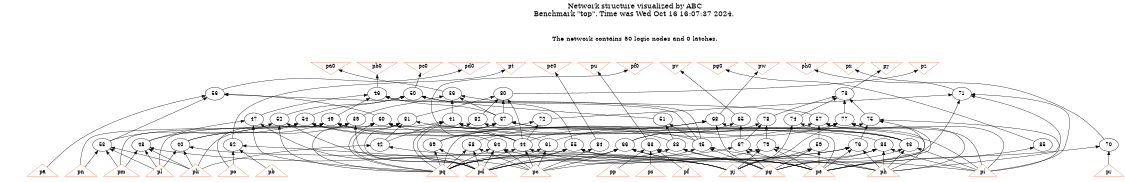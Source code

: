 # Network structure generated by ABC

digraph network {
size = "7.5,10";
center = true;
edge [dir = back];

{
  node [shape = plaintext];
  edge [style = invis];
  LevelTitle1 [label=""];
  LevelTitle2 [label=""];
  Level4 [label = ""];
  Level3 [label = ""];
  Level2 [label = ""];
  Level1 [label = ""];
  Level0 [label = ""];
  LevelTitle1 ->  LevelTitle2 ->  Level4 ->  Level3 ->  Level2 ->  Level1 ->  Level0;
}

{
  rank = same;
  LevelTitle1;
  title1 [shape=plaintext,
          fontsize=20,
          fontname = "Times-Roman",
          label="Network structure visualized by ABC\nBenchmark \"top\". Time was Wed Oct 16 16:07:37 2024. "
         ];
}

{
  rank = same;
  LevelTitle2;
  title2 [shape=plaintext,
          fontsize=18,
          fontname = "Times-Roman",
          label="The network contains 50 logic nodes and 0 latches.\n"
         ];
}

{
  rank = same;
  Level4;
  Node20 [label = "pa0", shape = invtriangle, color = coral, fillcolor = coral];
  Node21 [label = "pb0", shape = invtriangle, color = coral, fillcolor = coral];
  Node22 [label = "pc0", shape = invtriangle, color = coral, fillcolor = coral];
  Node23 [label = "pd0", shape = invtriangle, color = coral, fillcolor = coral];
  Node24 [label = "pt", shape = invtriangle, color = coral, fillcolor = coral];
  Node25 [label = "pe0", shape = invtriangle, color = coral, fillcolor = coral];
  Node26 [label = "pu", shape = invtriangle, color = coral, fillcolor = coral];
  Node27 [label = "pf0", shape = invtriangle, color = coral, fillcolor = coral];
  Node28 [label = "pv", shape = invtriangle, color = coral, fillcolor = coral];
  Node29 [label = "pg0", shape = invtriangle, color = coral, fillcolor = coral];
  Node30 [label = "pw", shape = invtriangle, color = coral, fillcolor = coral];
  Node31 [label = "ph0", shape = invtriangle, color = coral, fillcolor = coral];
  Node32 [label = "px", shape = invtriangle, color = coral, fillcolor = coral];
  Node33 [label = "py", shape = invtriangle, color = coral, fillcolor = coral];
  Node34 [label = "pz", shape = invtriangle, color = coral, fillcolor = coral];
}

{
  rank = same;
  Level3;
  Node36 [label = "36\n", shape = ellipse];
  Node46 [label = "46\n", shape = ellipse];
  Node50 [label = "50\n", shape = ellipse];
  Node56 [label = "56\n", shape = ellipse];
  Node71 [label = "71\n", shape = ellipse];
  Node73 [label = "73\n", shape = ellipse];
  Node80 [label = "80\n", shape = ellipse];
}

{
  rank = same;
  Level2;
  Node37 [label = "37\n", shape = ellipse];
  Node39 [label = "39\n", shape = ellipse];
  Node41 [label = "41\n", shape = ellipse];
  Node47 [label = "47\n", shape = ellipse];
  Node49 [label = "49\n", shape = ellipse];
  Node51 [label = "51\n", shape = ellipse];
  Node52 [label = "52\n", shape = ellipse];
  Node54 [label = "54\n", shape = ellipse];
  Node57 [label = "57\n", shape = ellipse];
  Node60 [label = "60\n", shape = ellipse];
  Node65 [label = "65\n", shape = ellipse];
  Node68 [label = "68\n", shape = ellipse];
  Node72 [label = "72\n", shape = ellipse];
  Node74 [label = "74\n", shape = ellipse];
  Node75 [label = "75\n", shape = ellipse];
  Node77 [label = "77\n", shape = ellipse];
  Node78 [label = "78\n", shape = ellipse];
  Node81 [label = "81\n", shape = ellipse];
  Node82 [label = "82\n", shape = ellipse];
}

{
  rank = same;
  Level1;
  Node38 [label = "38\n", shape = ellipse];
  Node40 [label = "40\n", shape = ellipse];
  Node42 [label = "42\n", shape = ellipse];
  Node43 [label = "43\n", shape = ellipse];
  Node44 [label = "44\n", shape = ellipse];
  Node45 [label = "45\n", shape = ellipse];
  Node48 [label = "48\n", shape = ellipse];
  Node53 [label = "53\n", shape = ellipse];
  Node55 [label = "55\n", shape = ellipse];
  Node58 [label = "58\n", shape = ellipse];
  Node59 [label = "59\n", shape = ellipse];
  Node61 [label = "61\n", shape = ellipse];
  Node62 [label = "62\n", shape = ellipse];
  Node63 [label = "63\n", shape = ellipse];
  Node64 [label = "64\n", shape = ellipse];
  Node66 [label = "66\n", shape = ellipse];
  Node67 [label = "67\n", shape = ellipse];
  Node69 [label = "69\n", shape = ellipse];
  Node70 [label = "70\n", shape = ellipse];
  Node76 [label = "76\n", shape = ellipse];
  Node79 [label = "79\n", shape = ellipse];
  Node83 [label = "83\n", shape = ellipse];
  Node84 [label = "84\n", shape = ellipse];
  Node85 [label = "85\n", shape = ellipse];
}

{
  rank = same;
  Level0;
  Node1 [label = "pp", shape = triangle, color = coral, fillcolor = coral];
  Node2 [label = "pq", shape = triangle, color = coral, fillcolor = coral];
  Node3 [label = "pr", shape = triangle, color = coral, fillcolor = coral];
  Node4 [label = "ps", shape = triangle, color = coral, fillcolor = coral];
  Node5 [label = "pa", shape = triangle, color = coral, fillcolor = coral];
  Node6 [label = "pb", shape = triangle, color = coral, fillcolor = coral];
  Node7 [label = "pc", shape = triangle, color = coral, fillcolor = coral];
  Node8 [label = "pd", shape = triangle, color = coral, fillcolor = coral];
  Node9 [label = "pe", shape = triangle, color = coral, fillcolor = coral];
  Node10 [label = "pf", shape = triangle, color = coral, fillcolor = coral];
  Node11 [label = "pg", shape = triangle, color = coral, fillcolor = coral];
  Node12 [label = "ph", shape = triangle, color = coral, fillcolor = coral];
  Node13 [label = "pi", shape = triangle, color = coral, fillcolor = coral];
  Node14 [label = "pj", shape = triangle, color = coral, fillcolor = coral];
  Node15 [label = "pk", shape = triangle, color = coral, fillcolor = coral];
  Node16 [label = "pl", shape = triangle, color = coral, fillcolor = coral];
  Node17 [label = "pm", shape = triangle, color = coral, fillcolor = coral];
  Node18 [label = "pn", shape = triangle, color = coral, fillcolor = coral];
  Node19 [label = "po", shape = triangle, color = coral, fillcolor = coral];
}

title1 -> title2 [style = invis];
title2 -> Node20 [style = invis];
title2 -> Node21 [style = invis];
title2 -> Node22 [style = invis];
title2 -> Node23 [style = invis];
title2 -> Node24 [style = invis];
title2 -> Node25 [style = invis];
title2 -> Node26 [style = invis];
title2 -> Node27 [style = invis];
title2 -> Node28 [style = invis];
title2 -> Node29 [style = invis];
title2 -> Node30 [style = invis];
title2 -> Node31 [style = invis];
title2 -> Node32 [style = invis];
title2 -> Node33 [style = invis];
title2 -> Node34 [style = invis];
Node20 -> Node21 [style = invis];
Node21 -> Node22 [style = invis];
Node22 -> Node23 [style = invis];
Node23 -> Node24 [style = invis];
Node24 -> Node25 [style = invis];
Node25 -> Node26 [style = invis];
Node26 -> Node27 [style = invis];
Node27 -> Node28 [style = invis];
Node28 -> Node29 [style = invis];
Node29 -> Node30 [style = invis];
Node30 -> Node31 [style = invis];
Node31 -> Node32 [style = invis];
Node32 -> Node33 [style = invis];
Node33 -> Node34 [style = invis];
Node20 -> Node36 [style = solid];
Node21 -> Node46 [style = solid];
Node22 -> Node50 [style = solid];
Node23 -> Node56 [style = solid];
Node24 -> Node62 [style = solid];
Node25 -> Node84 [style = solid];
Node26 -> Node63 [style = solid];
Node27 -> Node64 [style = solid];
Node28 -> Node65 [style = solid];
Node29 -> Node85 [style = solid];
Node30 -> Node68 [style = solid];
Node31 -> Node70 [style = solid];
Node32 -> Node71 [style = solid];
Node33 -> Node73 [style = solid];
Node34 -> Node80 [style = solid];
Node36 -> Node37 [style = solid];
Node36 -> Node39 [style = solid];
Node36 -> Node41 [style = solid];
Node36 -> Node45 [style = solid];
Node37 -> Node38 [style = solid];
Node37 -> Node2 [style = solid];
Node37 -> Node8 [style = solid];
Node37 -> Node13 [style = solid];
Node38 -> Node2 [style = solid];
Node38 -> Node11 [style = solid];
Node38 -> Node12 [style = solid];
Node39 -> Node40 [style = solid];
Node39 -> Node2 [style = solid];
Node39 -> Node8 [style = solid];
Node40 -> Node14 [style = solid];
Node40 -> Node15 [style = solid];
Node40 -> Node16 [style = solid];
Node41 -> Node42 [style = solid];
Node41 -> Node43 [style = solid];
Node41 -> Node44 [style = solid];
Node41 -> Node16 [style = solid];
Node42 -> Node14 [style = solid];
Node42 -> Node15 [style = solid];
Node43 -> Node11 [style = solid];
Node43 -> Node12 [style = solid];
Node43 -> Node13 [style = solid];
Node44 -> Node2 [style = solid];
Node44 -> Node7 [style = solid];
Node44 -> Node9 [style = solid];
Node45 -> Node8 [style = solid];
Node45 -> Node11 [style = solid];
Node45 -> Node12 [style = solid];
Node46 -> Node37 [style = solid];
Node46 -> Node47 [style = solid];
Node46 -> Node49 [style = solid];
Node46 -> Node45 [style = solid];
Node47 -> Node48 [style = solid];
Node47 -> Node2 [style = solid];
Node47 -> Node8 [style = solid];
Node48 -> Node14 [style = solid];
Node48 -> Node15 [style = solid];
Node48 -> Node16 [style = solid];
Node48 -> Node17 [style = solid];
Node49 -> Node40 [style = solid];
Node49 -> Node43 [style = solid];
Node49 -> Node44 [style = solid];
Node49 -> Node17 [style = solid];
Node50 -> Node51 [style = solid];
Node50 -> Node52 [style = solid];
Node50 -> Node54 [style = solid];
Node50 -> Node55 [style = solid];
Node51 -> Node45 [style = solid];
Node51 -> Node38 [style = solid];
Node52 -> Node53 [style = solid];
Node52 -> Node2 [style = solid];
Node52 -> Node8 [style = solid];
Node53 -> Node15 [style = solid];
Node53 -> Node16 [style = solid];
Node53 -> Node17 [style = solid];
Node53 -> Node18 [style = solid];
Node54 -> Node43 [style = solid];
Node54 -> Node44 [style = solid];
Node54 -> Node48 [style = solid];
Node54 -> Node18 [style = solid];
Node55 -> Node2 [style = solid];
Node55 -> Node8 [style = solid];
Node55 -> Node13 [style = solid];
Node55 -> Node14 [style = solid];
Node56 -> Node57 [style = solid];
Node56 -> Node60 [style = solid];
Node56 -> Node53 [style = solid];
Node56 -> Node5 [style = solid];
Node57 -> Node58 [style = solid];
Node57 -> Node59 [style = solid];
Node57 -> Node12 [style = solid];
Node57 -> Node13 [style = solid];
Node58 -> Node2 [style = solid];
Node58 -> Node7 [style = solid];
Node58 -> Node8 [style = solid];
Node59 -> Node9 [style = solid];
Node59 -> Node11 [style = solid];
Node59 -> Node14 [style = solid];
Node60 -> Node61 [style = solid];
Node60 -> Node2 [style = solid];
Node60 -> Node9 [style = solid];
Node60 -> Node19 [style = solid];
Node61 -> Node7 [style = solid];
Node61 -> Node8 [style = solid];
Node62 -> Node6 [style = solid];
Node62 -> Node7 [style = solid];
Node62 -> Node19 [style = solid];
Node63 -> Node1 [style = solid];
Node63 -> Node4 [style = solid];
Node63 -> Node9 [style = solid];
Node63 -> Node10 [style = solid];
Node64 -> Node2 [style = solid];
Node64 -> Node7 [style = solid];
Node64 -> Node8 [style = solid];
Node64 -> Node9 [style = solid];
Node65 -> Node66 [style = solid];
Node65 -> Node67 [style = solid];
Node66 -> Node7 [style = solid];
Node66 -> Node8 [style = solid];
Node66 -> Node9 [style = solid];
Node66 -> Node11 [style = solid];
Node67 -> Node2 [style = solid];
Node67 -> Node9 [style = solid];
Node67 -> Node11 [style = solid];
Node68 -> Node44 [style = solid];
Node68 -> Node69 [style = solid];
Node68 -> Node11 [style = solid];
Node68 -> Node12 [style = solid];
Node69 -> Node2 [style = solid];
Node69 -> Node8 [style = solid];
Node70 -> Node3 [style = solid];
Node70 -> Node9 [style = solid];
Node71 -> Node72 [style = solid];
Node71 -> Node11 [style = solid];
Node71 -> Node12 [style = solid];
Node71 -> Node13 [style = solid];
Node72 -> Node44 [style = solid];
Node72 -> Node69 [style = solid];
Node73 -> Node74 [style = solid];
Node73 -> Node75 [style = solid];
Node73 -> Node77 [style = solid];
Node73 -> Node78 [style = solid];
Node74 -> Node43 [style = solid];
Node74 -> Node14 [style = solid];
Node75 -> Node76 [style = solid];
Node75 -> Node2 [style = solid];
Node75 -> Node9 [style = solid];
Node75 -> Node13 [style = solid];
Node76 -> Node7 [style = solid];
Node76 -> Node8 [style = solid];
Node76 -> Node9 [style = solid];
Node76 -> Node12 [style = solid];
Node77 -> Node61 [style = solid];
Node77 -> Node9 [style = solid];
Node77 -> Node13 [style = solid];
Node77 -> Node14 [style = solid];
Node78 -> Node66 [style = solid];
Node78 -> Node67 [style = solid];
Node78 -> Node79 [style = solid];
Node79 -> Node2 [style = solid];
Node79 -> Node9 [style = solid];
Node79 -> Node12 [style = solid];
Node79 -> Node14 [style = solid];
Node80 -> Node37 [style = solid];
Node80 -> Node81 [style = solid];
Node80 -> Node82 [style = solid];
Node80 -> Node44 [style = solid];
Node81 -> Node45 [style = solid];
Node81 -> Node42 [style = solid];
Node81 -> Node2 [style = solid];
Node81 -> Node8 [style = solid];
Node82 -> Node83 [style = solid];
Node82 -> Node15 [style = solid];
Node83 -> Node11 [style = solid];
Node83 -> Node12 [style = solid];
Node83 -> Node13 [style = solid];
Node83 -> Node14 [style = solid];
Node84 -> Node7 [style = solid];
Node85 -> Node9 [style = solid];
}

